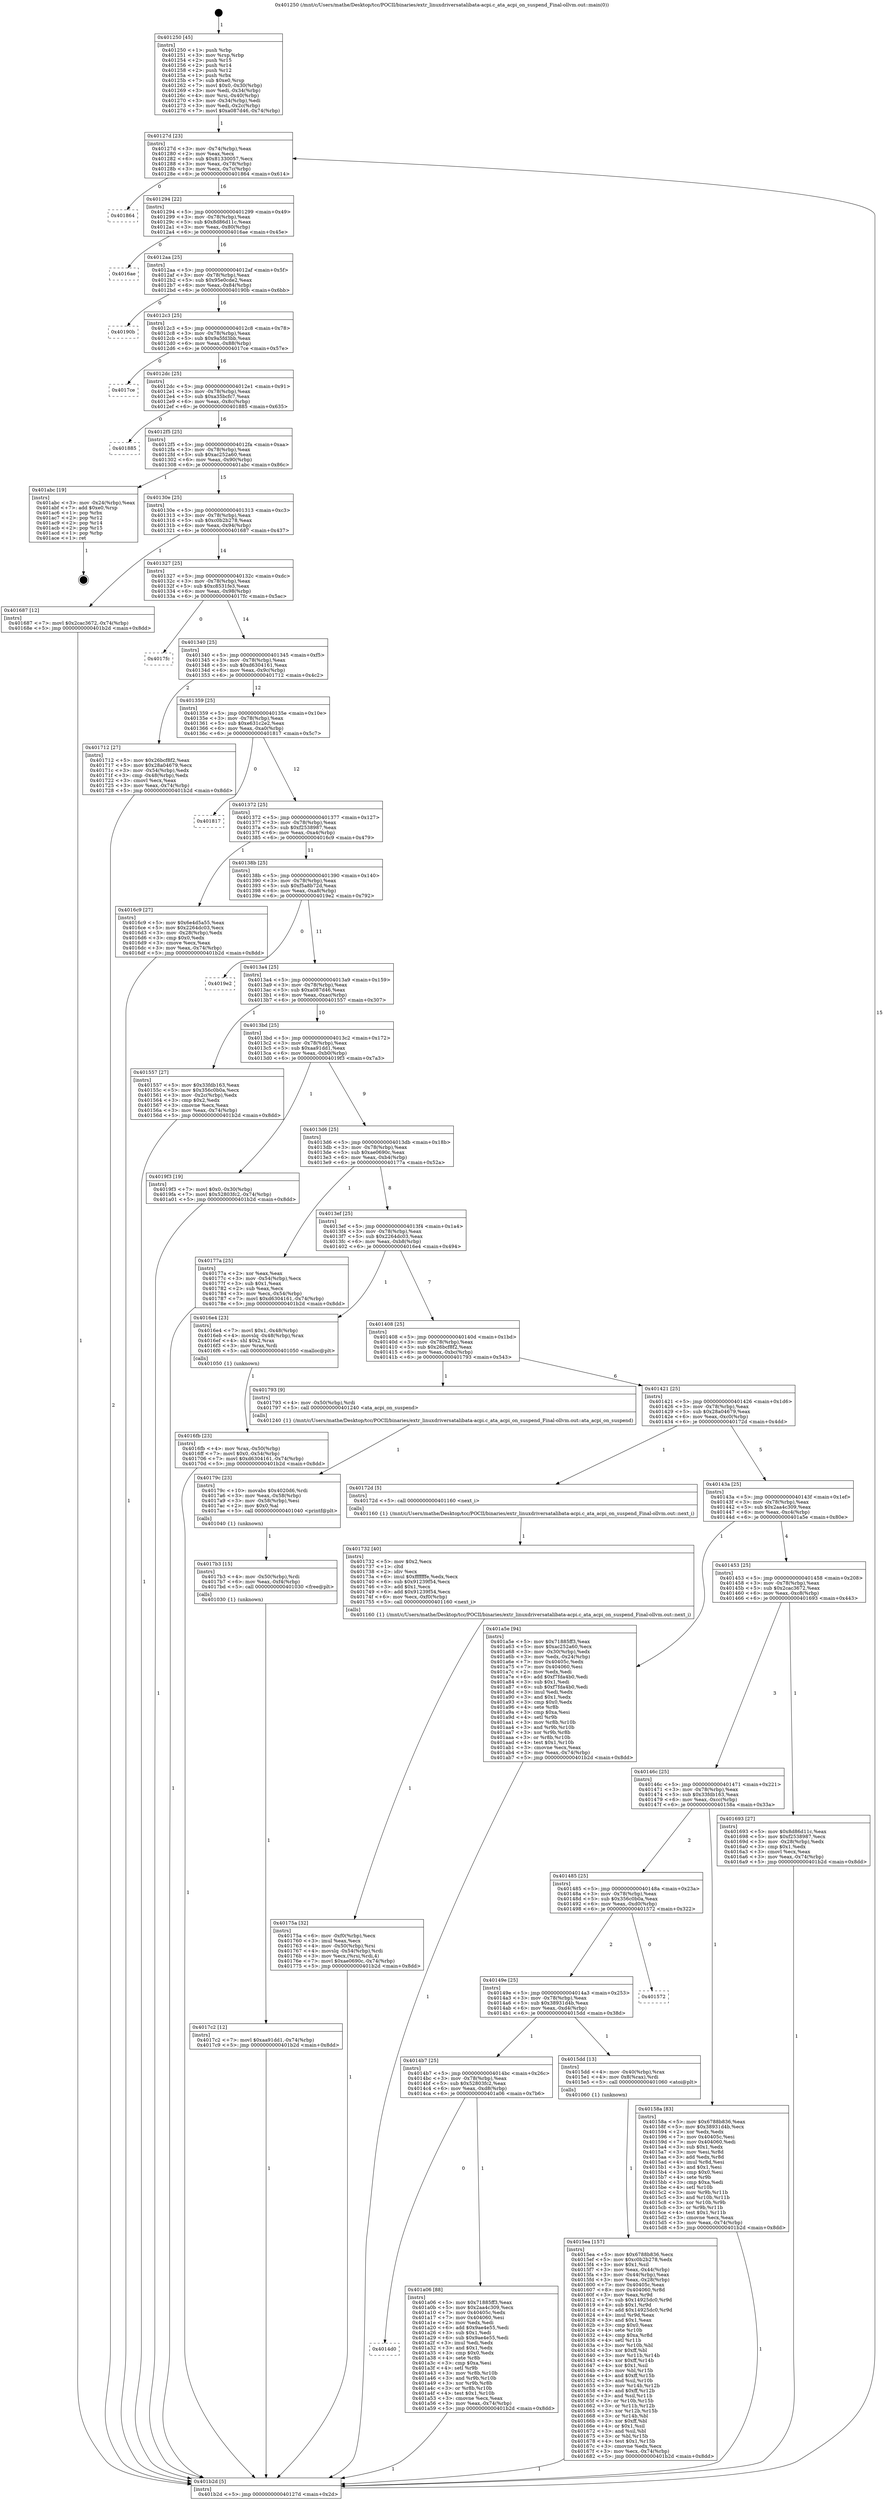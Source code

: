 digraph "0x401250" {
  label = "0x401250 (/mnt/c/Users/mathe/Desktop/tcc/POCII/binaries/extr_linuxdriversatalibata-acpi.c_ata_acpi_on_suspend_Final-ollvm.out::main(0))"
  labelloc = "t"
  node[shape=record]

  Entry [label="",width=0.3,height=0.3,shape=circle,fillcolor=black,style=filled]
  "0x40127d" [label="{
     0x40127d [23]\l
     | [instrs]\l
     &nbsp;&nbsp;0x40127d \<+3\>: mov -0x74(%rbp),%eax\l
     &nbsp;&nbsp;0x401280 \<+2\>: mov %eax,%ecx\l
     &nbsp;&nbsp;0x401282 \<+6\>: sub $0x81330057,%ecx\l
     &nbsp;&nbsp;0x401288 \<+3\>: mov %eax,-0x78(%rbp)\l
     &nbsp;&nbsp;0x40128b \<+3\>: mov %ecx,-0x7c(%rbp)\l
     &nbsp;&nbsp;0x40128e \<+6\>: je 0000000000401864 \<main+0x614\>\l
  }"]
  "0x401864" [label="{
     0x401864\l
  }", style=dashed]
  "0x401294" [label="{
     0x401294 [22]\l
     | [instrs]\l
     &nbsp;&nbsp;0x401294 \<+5\>: jmp 0000000000401299 \<main+0x49\>\l
     &nbsp;&nbsp;0x401299 \<+3\>: mov -0x78(%rbp),%eax\l
     &nbsp;&nbsp;0x40129c \<+5\>: sub $0x8d86d11c,%eax\l
     &nbsp;&nbsp;0x4012a1 \<+3\>: mov %eax,-0x80(%rbp)\l
     &nbsp;&nbsp;0x4012a4 \<+6\>: je 00000000004016ae \<main+0x45e\>\l
  }"]
  Exit [label="",width=0.3,height=0.3,shape=circle,fillcolor=black,style=filled,peripheries=2]
  "0x4016ae" [label="{
     0x4016ae\l
  }", style=dashed]
  "0x4012aa" [label="{
     0x4012aa [25]\l
     | [instrs]\l
     &nbsp;&nbsp;0x4012aa \<+5\>: jmp 00000000004012af \<main+0x5f\>\l
     &nbsp;&nbsp;0x4012af \<+3\>: mov -0x78(%rbp),%eax\l
     &nbsp;&nbsp;0x4012b2 \<+5\>: sub $0x95e0cde2,%eax\l
     &nbsp;&nbsp;0x4012b7 \<+6\>: mov %eax,-0x84(%rbp)\l
     &nbsp;&nbsp;0x4012bd \<+6\>: je 000000000040190b \<main+0x6bb\>\l
  }"]
  "0x4014d0" [label="{
     0x4014d0\l
  }", style=dashed]
  "0x40190b" [label="{
     0x40190b\l
  }", style=dashed]
  "0x4012c3" [label="{
     0x4012c3 [25]\l
     | [instrs]\l
     &nbsp;&nbsp;0x4012c3 \<+5\>: jmp 00000000004012c8 \<main+0x78\>\l
     &nbsp;&nbsp;0x4012c8 \<+3\>: mov -0x78(%rbp),%eax\l
     &nbsp;&nbsp;0x4012cb \<+5\>: sub $0x9a5fd3bb,%eax\l
     &nbsp;&nbsp;0x4012d0 \<+6\>: mov %eax,-0x88(%rbp)\l
     &nbsp;&nbsp;0x4012d6 \<+6\>: je 00000000004017ce \<main+0x57e\>\l
  }"]
  "0x401a06" [label="{
     0x401a06 [88]\l
     | [instrs]\l
     &nbsp;&nbsp;0x401a06 \<+5\>: mov $0x71885ff3,%eax\l
     &nbsp;&nbsp;0x401a0b \<+5\>: mov $0x2aa4c309,%ecx\l
     &nbsp;&nbsp;0x401a10 \<+7\>: mov 0x40405c,%edx\l
     &nbsp;&nbsp;0x401a17 \<+7\>: mov 0x404060,%esi\l
     &nbsp;&nbsp;0x401a1e \<+2\>: mov %edx,%edi\l
     &nbsp;&nbsp;0x401a20 \<+6\>: add $0x9ae4e55,%edi\l
     &nbsp;&nbsp;0x401a26 \<+3\>: sub $0x1,%edi\l
     &nbsp;&nbsp;0x401a29 \<+6\>: sub $0x9ae4e55,%edi\l
     &nbsp;&nbsp;0x401a2f \<+3\>: imul %edi,%edx\l
     &nbsp;&nbsp;0x401a32 \<+3\>: and $0x1,%edx\l
     &nbsp;&nbsp;0x401a35 \<+3\>: cmp $0x0,%edx\l
     &nbsp;&nbsp;0x401a38 \<+4\>: sete %r8b\l
     &nbsp;&nbsp;0x401a3c \<+3\>: cmp $0xa,%esi\l
     &nbsp;&nbsp;0x401a3f \<+4\>: setl %r9b\l
     &nbsp;&nbsp;0x401a43 \<+3\>: mov %r8b,%r10b\l
     &nbsp;&nbsp;0x401a46 \<+3\>: and %r9b,%r10b\l
     &nbsp;&nbsp;0x401a49 \<+3\>: xor %r9b,%r8b\l
     &nbsp;&nbsp;0x401a4c \<+3\>: or %r8b,%r10b\l
     &nbsp;&nbsp;0x401a4f \<+4\>: test $0x1,%r10b\l
     &nbsp;&nbsp;0x401a53 \<+3\>: cmovne %ecx,%eax\l
     &nbsp;&nbsp;0x401a56 \<+3\>: mov %eax,-0x74(%rbp)\l
     &nbsp;&nbsp;0x401a59 \<+5\>: jmp 0000000000401b2d \<main+0x8dd\>\l
  }"]
  "0x4017ce" [label="{
     0x4017ce\l
  }", style=dashed]
  "0x4012dc" [label="{
     0x4012dc [25]\l
     | [instrs]\l
     &nbsp;&nbsp;0x4012dc \<+5\>: jmp 00000000004012e1 \<main+0x91\>\l
     &nbsp;&nbsp;0x4012e1 \<+3\>: mov -0x78(%rbp),%eax\l
     &nbsp;&nbsp;0x4012e4 \<+5\>: sub $0xa35bcfc7,%eax\l
     &nbsp;&nbsp;0x4012e9 \<+6\>: mov %eax,-0x8c(%rbp)\l
     &nbsp;&nbsp;0x4012ef \<+6\>: je 0000000000401885 \<main+0x635\>\l
  }"]
  "0x4017c2" [label="{
     0x4017c2 [12]\l
     | [instrs]\l
     &nbsp;&nbsp;0x4017c2 \<+7\>: movl $0xaa91dd1,-0x74(%rbp)\l
     &nbsp;&nbsp;0x4017c9 \<+5\>: jmp 0000000000401b2d \<main+0x8dd\>\l
  }"]
  "0x401885" [label="{
     0x401885\l
  }", style=dashed]
  "0x4012f5" [label="{
     0x4012f5 [25]\l
     | [instrs]\l
     &nbsp;&nbsp;0x4012f5 \<+5\>: jmp 00000000004012fa \<main+0xaa\>\l
     &nbsp;&nbsp;0x4012fa \<+3\>: mov -0x78(%rbp),%eax\l
     &nbsp;&nbsp;0x4012fd \<+5\>: sub $0xac252a60,%eax\l
     &nbsp;&nbsp;0x401302 \<+6\>: mov %eax,-0x90(%rbp)\l
     &nbsp;&nbsp;0x401308 \<+6\>: je 0000000000401abc \<main+0x86c\>\l
  }"]
  "0x4017b3" [label="{
     0x4017b3 [15]\l
     | [instrs]\l
     &nbsp;&nbsp;0x4017b3 \<+4\>: mov -0x50(%rbp),%rdi\l
     &nbsp;&nbsp;0x4017b7 \<+6\>: mov %eax,-0xf4(%rbp)\l
     &nbsp;&nbsp;0x4017bd \<+5\>: call 0000000000401030 \<free@plt\>\l
     | [calls]\l
     &nbsp;&nbsp;0x401030 \{1\} (unknown)\l
  }"]
  "0x401abc" [label="{
     0x401abc [19]\l
     | [instrs]\l
     &nbsp;&nbsp;0x401abc \<+3\>: mov -0x24(%rbp),%eax\l
     &nbsp;&nbsp;0x401abf \<+7\>: add $0xe0,%rsp\l
     &nbsp;&nbsp;0x401ac6 \<+1\>: pop %rbx\l
     &nbsp;&nbsp;0x401ac7 \<+2\>: pop %r12\l
     &nbsp;&nbsp;0x401ac9 \<+2\>: pop %r14\l
     &nbsp;&nbsp;0x401acb \<+2\>: pop %r15\l
     &nbsp;&nbsp;0x401acd \<+1\>: pop %rbp\l
     &nbsp;&nbsp;0x401ace \<+1\>: ret\l
  }"]
  "0x40130e" [label="{
     0x40130e [25]\l
     | [instrs]\l
     &nbsp;&nbsp;0x40130e \<+5\>: jmp 0000000000401313 \<main+0xc3\>\l
     &nbsp;&nbsp;0x401313 \<+3\>: mov -0x78(%rbp),%eax\l
     &nbsp;&nbsp;0x401316 \<+5\>: sub $0xc0b2b278,%eax\l
     &nbsp;&nbsp;0x40131b \<+6\>: mov %eax,-0x94(%rbp)\l
     &nbsp;&nbsp;0x401321 \<+6\>: je 0000000000401687 \<main+0x437\>\l
  }"]
  "0x40179c" [label="{
     0x40179c [23]\l
     | [instrs]\l
     &nbsp;&nbsp;0x40179c \<+10\>: movabs $0x4020d6,%rdi\l
     &nbsp;&nbsp;0x4017a6 \<+3\>: mov %eax,-0x58(%rbp)\l
     &nbsp;&nbsp;0x4017a9 \<+3\>: mov -0x58(%rbp),%esi\l
     &nbsp;&nbsp;0x4017ac \<+2\>: mov $0x0,%al\l
     &nbsp;&nbsp;0x4017ae \<+5\>: call 0000000000401040 \<printf@plt\>\l
     | [calls]\l
     &nbsp;&nbsp;0x401040 \{1\} (unknown)\l
  }"]
  "0x401687" [label="{
     0x401687 [12]\l
     | [instrs]\l
     &nbsp;&nbsp;0x401687 \<+7\>: movl $0x2cac3672,-0x74(%rbp)\l
     &nbsp;&nbsp;0x40168e \<+5\>: jmp 0000000000401b2d \<main+0x8dd\>\l
  }"]
  "0x401327" [label="{
     0x401327 [25]\l
     | [instrs]\l
     &nbsp;&nbsp;0x401327 \<+5\>: jmp 000000000040132c \<main+0xdc\>\l
     &nbsp;&nbsp;0x40132c \<+3\>: mov -0x78(%rbp),%eax\l
     &nbsp;&nbsp;0x40132f \<+5\>: sub $0xc8531fe3,%eax\l
     &nbsp;&nbsp;0x401334 \<+6\>: mov %eax,-0x98(%rbp)\l
     &nbsp;&nbsp;0x40133a \<+6\>: je 00000000004017fc \<main+0x5ac\>\l
  }"]
  "0x40175a" [label="{
     0x40175a [32]\l
     | [instrs]\l
     &nbsp;&nbsp;0x40175a \<+6\>: mov -0xf0(%rbp),%ecx\l
     &nbsp;&nbsp;0x401760 \<+3\>: imul %eax,%ecx\l
     &nbsp;&nbsp;0x401763 \<+4\>: mov -0x50(%rbp),%rsi\l
     &nbsp;&nbsp;0x401767 \<+4\>: movslq -0x54(%rbp),%rdi\l
     &nbsp;&nbsp;0x40176b \<+3\>: mov %ecx,(%rsi,%rdi,4)\l
     &nbsp;&nbsp;0x40176e \<+7\>: movl $0xae0690c,-0x74(%rbp)\l
     &nbsp;&nbsp;0x401775 \<+5\>: jmp 0000000000401b2d \<main+0x8dd\>\l
  }"]
  "0x4017fc" [label="{
     0x4017fc\l
  }", style=dashed]
  "0x401340" [label="{
     0x401340 [25]\l
     | [instrs]\l
     &nbsp;&nbsp;0x401340 \<+5\>: jmp 0000000000401345 \<main+0xf5\>\l
     &nbsp;&nbsp;0x401345 \<+3\>: mov -0x78(%rbp),%eax\l
     &nbsp;&nbsp;0x401348 \<+5\>: sub $0xd6304161,%eax\l
     &nbsp;&nbsp;0x40134d \<+6\>: mov %eax,-0x9c(%rbp)\l
     &nbsp;&nbsp;0x401353 \<+6\>: je 0000000000401712 \<main+0x4c2\>\l
  }"]
  "0x401732" [label="{
     0x401732 [40]\l
     | [instrs]\l
     &nbsp;&nbsp;0x401732 \<+5\>: mov $0x2,%ecx\l
     &nbsp;&nbsp;0x401737 \<+1\>: cltd\l
     &nbsp;&nbsp;0x401738 \<+2\>: idiv %ecx\l
     &nbsp;&nbsp;0x40173a \<+6\>: imul $0xfffffffe,%edx,%ecx\l
     &nbsp;&nbsp;0x401740 \<+6\>: sub $0x91239f54,%ecx\l
     &nbsp;&nbsp;0x401746 \<+3\>: add $0x1,%ecx\l
     &nbsp;&nbsp;0x401749 \<+6\>: add $0x91239f54,%ecx\l
     &nbsp;&nbsp;0x40174f \<+6\>: mov %ecx,-0xf0(%rbp)\l
     &nbsp;&nbsp;0x401755 \<+5\>: call 0000000000401160 \<next_i\>\l
     | [calls]\l
     &nbsp;&nbsp;0x401160 \{1\} (/mnt/c/Users/mathe/Desktop/tcc/POCII/binaries/extr_linuxdriversatalibata-acpi.c_ata_acpi_on_suspend_Final-ollvm.out::next_i)\l
  }"]
  "0x401712" [label="{
     0x401712 [27]\l
     | [instrs]\l
     &nbsp;&nbsp;0x401712 \<+5\>: mov $0x26bcf8f2,%eax\l
     &nbsp;&nbsp;0x401717 \<+5\>: mov $0x28a04679,%ecx\l
     &nbsp;&nbsp;0x40171c \<+3\>: mov -0x54(%rbp),%edx\l
     &nbsp;&nbsp;0x40171f \<+3\>: cmp -0x48(%rbp),%edx\l
     &nbsp;&nbsp;0x401722 \<+3\>: cmovl %ecx,%eax\l
     &nbsp;&nbsp;0x401725 \<+3\>: mov %eax,-0x74(%rbp)\l
     &nbsp;&nbsp;0x401728 \<+5\>: jmp 0000000000401b2d \<main+0x8dd\>\l
  }"]
  "0x401359" [label="{
     0x401359 [25]\l
     | [instrs]\l
     &nbsp;&nbsp;0x401359 \<+5\>: jmp 000000000040135e \<main+0x10e\>\l
     &nbsp;&nbsp;0x40135e \<+3\>: mov -0x78(%rbp),%eax\l
     &nbsp;&nbsp;0x401361 \<+5\>: sub $0xe631c2e2,%eax\l
     &nbsp;&nbsp;0x401366 \<+6\>: mov %eax,-0xa0(%rbp)\l
     &nbsp;&nbsp;0x40136c \<+6\>: je 0000000000401817 \<main+0x5c7\>\l
  }"]
  "0x4016fb" [label="{
     0x4016fb [23]\l
     | [instrs]\l
     &nbsp;&nbsp;0x4016fb \<+4\>: mov %rax,-0x50(%rbp)\l
     &nbsp;&nbsp;0x4016ff \<+7\>: movl $0x0,-0x54(%rbp)\l
     &nbsp;&nbsp;0x401706 \<+7\>: movl $0xd6304161,-0x74(%rbp)\l
     &nbsp;&nbsp;0x40170d \<+5\>: jmp 0000000000401b2d \<main+0x8dd\>\l
  }"]
  "0x401817" [label="{
     0x401817\l
  }", style=dashed]
  "0x401372" [label="{
     0x401372 [25]\l
     | [instrs]\l
     &nbsp;&nbsp;0x401372 \<+5\>: jmp 0000000000401377 \<main+0x127\>\l
     &nbsp;&nbsp;0x401377 \<+3\>: mov -0x78(%rbp),%eax\l
     &nbsp;&nbsp;0x40137a \<+5\>: sub $0xf2538987,%eax\l
     &nbsp;&nbsp;0x40137f \<+6\>: mov %eax,-0xa4(%rbp)\l
     &nbsp;&nbsp;0x401385 \<+6\>: je 00000000004016c9 \<main+0x479\>\l
  }"]
  "0x4015ea" [label="{
     0x4015ea [157]\l
     | [instrs]\l
     &nbsp;&nbsp;0x4015ea \<+5\>: mov $0x6788b836,%ecx\l
     &nbsp;&nbsp;0x4015ef \<+5\>: mov $0xc0b2b278,%edx\l
     &nbsp;&nbsp;0x4015f4 \<+3\>: mov $0x1,%sil\l
     &nbsp;&nbsp;0x4015f7 \<+3\>: mov %eax,-0x44(%rbp)\l
     &nbsp;&nbsp;0x4015fa \<+3\>: mov -0x44(%rbp),%eax\l
     &nbsp;&nbsp;0x4015fd \<+3\>: mov %eax,-0x28(%rbp)\l
     &nbsp;&nbsp;0x401600 \<+7\>: mov 0x40405c,%eax\l
     &nbsp;&nbsp;0x401607 \<+8\>: mov 0x404060,%r8d\l
     &nbsp;&nbsp;0x40160f \<+3\>: mov %eax,%r9d\l
     &nbsp;&nbsp;0x401612 \<+7\>: sub $0x14925dc0,%r9d\l
     &nbsp;&nbsp;0x401619 \<+4\>: sub $0x1,%r9d\l
     &nbsp;&nbsp;0x40161d \<+7\>: add $0x14925dc0,%r9d\l
     &nbsp;&nbsp;0x401624 \<+4\>: imul %r9d,%eax\l
     &nbsp;&nbsp;0x401628 \<+3\>: and $0x1,%eax\l
     &nbsp;&nbsp;0x40162b \<+3\>: cmp $0x0,%eax\l
     &nbsp;&nbsp;0x40162e \<+4\>: sete %r10b\l
     &nbsp;&nbsp;0x401632 \<+4\>: cmp $0xa,%r8d\l
     &nbsp;&nbsp;0x401636 \<+4\>: setl %r11b\l
     &nbsp;&nbsp;0x40163a \<+3\>: mov %r10b,%bl\l
     &nbsp;&nbsp;0x40163d \<+3\>: xor $0xff,%bl\l
     &nbsp;&nbsp;0x401640 \<+3\>: mov %r11b,%r14b\l
     &nbsp;&nbsp;0x401643 \<+4\>: xor $0xff,%r14b\l
     &nbsp;&nbsp;0x401647 \<+4\>: xor $0x1,%sil\l
     &nbsp;&nbsp;0x40164b \<+3\>: mov %bl,%r15b\l
     &nbsp;&nbsp;0x40164e \<+4\>: and $0xff,%r15b\l
     &nbsp;&nbsp;0x401652 \<+3\>: and %sil,%r10b\l
     &nbsp;&nbsp;0x401655 \<+3\>: mov %r14b,%r12b\l
     &nbsp;&nbsp;0x401658 \<+4\>: and $0xff,%r12b\l
     &nbsp;&nbsp;0x40165c \<+3\>: and %sil,%r11b\l
     &nbsp;&nbsp;0x40165f \<+3\>: or %r10b,%r15b\l
     &nbsp;&nbsp;0x401662 \<+3\>: or %r11b,%r12b\l
     &nbsp;&nbsp;0x401665 \<+3\>: xor %r12b,%r15b\l
     &nbsp;&nbsp;0x401668 \<+3\>: or %r14b,%bl\l
     &nbsp;&nbsp;0x40166b \<+3\>: xor $0xff,%bl\l
     &nbsp;&nbsp;0x40166e \<+4\>: or $0x1,%sil\l
     &nbsp;&nbsp;0x401672 \<+3\>: and %sil,%bl\l
     &nbsp;&nbsp;0x401675 \<+3\>: or %bl,%r15b\l
     &nbsp;&nbsp;0x401678 \<+4\>: test $0x1,%r15b\l
     &nbsp;&nbsp;0x40167c \<+3\>: cmovne %edx,%ecx\l
     &nbsp;&nbsp;0x40167f \<+3\>: mov %ecx,-0x74(%rbp)\l
     &nbsp;&nbsp;0x401682 \<+5\>: jmp 0000000000401b2d \<main+0x8dd\>\l
  }"]
  "0x4016c9" [label="{
     0x4016c9 [27]\l
     | [instrs]\l
     &nbsp;&nbsp;0x4016c9 \<+5\>: mov $0x6e4d5a55,%eax\l
     &nbsp;&nbsp;0x4016ce \<+5\>: mov $0x2264dc03,%ecx\l
     &nbsp;&nbsp;0x4016d3 \<+3\>: mov -0x28(%rbp),%edx\l
     &nbsp;&nbsp;0x4016d6 \<+3\>: cmp $0x0,%edx\l
     &nbsp;&nbsp;0x4016d9 \<+3\>: cmove %ecx,%eax\l
     &nbsp;&nbsp;0x4016dc \<+3\>: mov %eax,-0x74(%rbp)\l
     &nbsp;&nbsp;0x4016df \<+5\>: jmp 0000000000401b2d \<main+0x8dd\>\l
  }"]
  "0x40138b" [label="{
     0x40138b [25]\l
     | [instrs]\l
     &nbsp;&nbsp;0x40138b \<+5\>: jmp 0000000000401390 \<main+0x140\>\l
     &nbsp;&nbsp;0x401390 \<+3\>: mov -0x78(%rbp),%eax\l
     &nbsp;&nbsp;0x401393 \<+5\>: sub $0xf5a8b72d,%eax\l
     &nbsp;&nbsp;0x401398 \<+6\>: mov %eax,-0xa8(%rbp)\l
     &nbsp;&nbsp;0x40139e \<+6\>: je 00000000004019e2 \<main+0x792\>\l
  }"]
  "0x4014b7" [label="{
     0x4014b7 [25]\l
     | [instrs]\l
     &nbsp;&nbsp;0x4014b7 \<+5\>: jmp 00000000004014bc \<main+0x26c\>\l
     &nbsp;&nbsp;0x4014bc \<+3\>: mov -0x78(%rbp),%eax\l
     &nbsp;&nbsp;0x4014bf \<+5\>: sub $0x52803fc2,%eax\l
     &nbsp;&nbsp;0x4014c4 \<+6\>: mov %eax,-0xd8(%rbp)\l
     &nbsp;&nbsp;0x4014ca \<+6\>: je 0000000000401a06 \<main+0x7b6\>\l
  }"]
  "0x4019e2" [label="{
     0x4019e2\l
  }", style=dashed]
  "0x4013a4" [label="{
     0x4013a4 [25]\l
     | [instrs]\l
     &nbsp;&nbsp;0x4013a4 \<+5\>: jmp 00000000004013a9 \<main+0x159\>\l
     &nbsp;&nbsp;0x4013a9 \<+3\>: mov -0x78(%rbp),%eax\l
     &nbsp;&nbsp;0x4013ac \<+5\>: sub $0xa087d46,%eax\l
     &nbsp;&nbsp;0x4013b1 \<+6\>: mov %eax,-0xac(%rbp)\l
     &nbsp;&nbsp;0x4013b7 \<+6\>: je 0000000000401557 \<main+0x307\>\l
  }"]
  "0x4015dd" [label="{
     0x4015dd [13]\l
     | [instrs]\l
     &nbsp;&nbsp;0x4015dd \<+4\>: mov -0x40(%rbp),%rax\l
     &nbsp;&nbsp;0x4015e1 \<+4\>: mov 0x8(%rax),%rdi\l
     &nbsp;&nbsp;0x4015e5 \<+5\>: call 0000000000401060 \<atoi@plt\>\l
     | [calls]\l
     &nbsp;&nbsp;0x401060 \{1\} (unknown)\l
  }"]
  "0x401557" [label="{
     0x401557 [27]\l
     | [instrs]\l
     &nbsp;&nbsp;0x401557 \<+5\>: mov $0x33fdb163,%eax\l
     &nbsp;&nbsp;0x40155c \<+5\>: mov $0x356c0b0a,%ecx\l
     &nbsp;&nbsp;0x401561 \<+3\>: mov -0x2c(%rbp),%edx\l
     &nbsp;&nbsp;0x401564 \<+3\>: cmp $0x2,%edx\l
     &nbsp;&nbsp;0x401567 \<+3\>: cmovne %ecx,%eax\l
     &nbsp;&nbsp;0x40156a \<+3\>: mov %eax,-0x74(%rbp)\l
     &nbsp;&nbsp;0x40156d \<+5\>: jmp 0000000000401b2d \<main+0x8dd\>\l
  }"]
  "0x4013bd" [label="{
     0x4013bd [25]\l
     | [instrs]\l
     &nbsp;&nbsp;0x4013bd \<+5\>: jmp 00000000004013c2 \<main+0x172\>\l
     &nbsp;&nbsp;0x4013c2 \<+3\>: mov -0x78(%rbp),%eax\l
     &nbsp;&nbsp;0x4013c5 \<+5\>: sub $0xaa91dd1,%eax\l
     &nbsp;&nbsp;0x4013ca \<+6\>: mov %eax,-0xb0(%rbp)\l
     &nbsp;&nbsp;0x4013d0 \<+6\>: je 00000000004019f3 \<main+0x7a3\>\l
  }"]
  "0x401b2d" [label="{
     0x401b2d [5]\l
     | [instrs]\l
     &nbsp;&nbsp;0x401b2d \<+5\>: jmp 000000000040127d \<main+0x2d\>\l
  }"]
  "0x401250" [label="{
     0x401250 [45]\l
     | [instrs]\l
     &nbsp;&nbsp;0x401250 \<+1\>: push %rbp\l
     &nbsp;&nbsp;0x401251 \<+3\>: mov %rsp,%rbp\l
     &nbsp;&nbsp;0x401254 \<+2\>: push %r15\l
     &nbsp;&nbsp;0x401256 \<+2\>: push %r14\l
     &nbsp;&nbsp;0x401258 \<+2\>: push %r12\l
     &nbsp;&nbsp;0x40125a \<+1\>: push %rbx\l
     &nbsp;&nbsp;0x40125b \<+7\>: sub $0xe0,%rsp\l
     &nbsp;&nbsp;0x401262 \<+7\>: movl $0x0,-0x30(%rbp)\l
     &nbsp;&nbsp;0x401269 \<+3\>: mov %edi,-0x34(%rbp)\l
     &nbsp;&nbsp;0x40126c \<+4\>: mov %rsi,-0x40(%rbp)\l
     &nbsp;&nbsp;0x401270 \<+3\>: mov -0x34(%rbp),%edi\l
     &nbsp;&nbsp;0x401273 \<+3\>: mov %edi,-0x2c(%rbp)\l
     &nbsp;&nbsp;0x401276 \<+7\>: movl $0xa087d46,-0x74(%rbp)\l
  }"]
  "0x40149e" [label="{
     0x40149e [25]\l
     | [instrs]\l
     &nbsp;&nbsp;0x40149e \<+5\>: jmp 00000000004014a3 \<main+0x253\>\l
     &nbsp;&nbsp;0x4014a3 \<+3\>: mov -0x78(%rbp),%eax\l
     &nbsp;&nbsp;0x4014a6 \<+5\>: sub $0x38931d4b,%eax\l
     &nbsp;&nbsp;0x4014ab \<+6\>: mov %eax,-0xd4(%rbp)\l
     &nbsp;&nbsp;0x4014b1 \<+6\>: je 00000000004015dd \<main+0x38d\>\l
  }"]
  "0x4019f3" [label="{
     0x4019f3 [19]\l
     | [instrs]\l
     &nbsp;&nbsp;0x4019f3 \<+7\>: movl $0x0,-0x30(%rbp)\l
     &nbsp;&nbsp;0x4019fa \<+7\>: movl $0x52803fc2,-0x74(%rbp)\l
     &nbsp;&nbsp;0x401a01 \<+5\>: jmp 0000000000401b2d \<main+0x8dd\>\l
  }"]
  "0x4013d6" [label="{
     0x4013d6 [25]\l
     | [instrs]\l
     &nbsp;&nbsp;0x4013d6 \<+5\>: jmp 00000000004013db \<main+0x18b\>\l
     &nbsp;&nbsp;0x4013db \<+3\>: mov -0x78(%rbp),%eax\l
     &nbsp;&nbsp;0x4013de \<+5\>: sub $0xae0690c,%eax\l
     &nbsp;&nbsp;0x4013e3 \<+6\>: mov %eax,-0xb4(%rbp)\l
     &nbsp;&nbsp;0x4013e9 \<+6\>: je 000000000040177a \<main+0x52a\>\l
  }"]
  "0x401572" [label="{
     0x401572\l
  }", style=dashed]
  "0x40177a" [label="{
     0x40177a [25]\l
     | [instrs]\l
     &nbsp;&nbsp;0x40177a \<+2\>: xor %eax,%eax\l
     &nbsp;&nbsp;0x40177c \<+3\>: mov -0x54(%rbp),%ecx\l
     &nbsp;&nbsp;0x40177f \<+3\>: sub $0x1,%eax\l
     &nbsp;&nbsp;0x401782 \<+2\>: sub %eax,%ecx\l
     &nbsp;&nbsp;0x401784 \<+3\>: mov %ecx,-0x54(%rbp)\l
     &nbsp;&nbsp;0x401787 \<+7\>: movl $0xd6304161,-0x74(%rbp)\l
     &nbsp;&nbsp;0x40178e \<+5\>: jmp 0000000000401b2d \<main+0x8dd\>\l
  }"]
  "0x4013ef" [label="{
     0x4013ef [25]\l
     | [instrs]\l
     &nbsp;&nbsp;0x4013ef \<+5\>: jmp 00000000004013f4 \<main+0x1a4\>\l
     &nbsp;&nbsp;0x4013f4 \<+3\>: mov -0x78(%rbp),%eax\l
     &nbsp;&nbsp;0x4013f7 \<+5\>: sub $0x2264dc03,%eax\l
     &nbsp;&nbsp;0x4013fc \<+6\>: mov %eax,-0xb8(%rbp)\l
     &nbsp;&nbsp;0x401402 \<+6\>: je 00000000004016e4 \<main+0x494\>\l
  }"]
  "0x401485" [label="{
     0x401485 [25]\l
     | [instrs]\l
     &nbsp;&nbsp;0x401485 \<+5\>: jmp 000000000040148a \<main+0x23a\>\l
     &nbsp;&nbsp;0x40148a \<+3\>: mov -0x78(%rbp),%eax\l
     &nbsp;&nbsp;0x40148d \<+5\>: sub $0x356c0b0a,%eax\l
     &nbsp;&nbsp;0x401492 \<+6\>: mov %eax,-0xd0(%rbp)\l
     &nbsp;&nbsp;0x401498 \<+6\>: je 0000000000401572 \<main+0x322\>\l
  }"]
  "0x4016e4" [label="{
     0x4016e4 [23]\l
     | [instrs]\l
     &nbsp;&nbsp;0x4016e4 \<+7\>: movl $0x1,-0x48(%rbp)\l
     &nbsp;&nbsp;0x4016eb \<+4\>: movslq -0x48(%rbp),%rax\l
     &nbsp;&nbsp;0x4016ef \<+4\>: shl $0x2,%rax\l
     &nbsp;&nbsp;0x4016f3 \<+3\>: mov %rax,%rdi\l
     &nbsp;&nbsp;0x4016f6 \<+5\>: call 0000000000401050 \<malloc@plt\>\l
     | [calls]\l
     &nbsp;&nbsp;0x401050 \{1\} (unknown)\l
  }"]
  "0x401408" [label="{
     0x401408 [25]\l
     | [instrs]\l
     &nbsp;&nbsp;0x401408 \<+5\>: jmp 000000000040140d \<main+0x1bd\>\l
     &nbsp;&nbsp;0x40140d \<+3\>: mov -0x78(%rbp),%eax\l
     &nbsp;&nbsp;0x401410 \<+5\>: sub $0x26bcf8f2,%eax\l
     &nbsp;&nbsp;0x401415 \<+6\>: mov %eax,-0xbc(%rbp)\l
     &nbsp;&nbsp;0x40141b \<+6\>: je 0000000000401793 \<main+0x543\>\l
  }"]
  "0x40158a" [label="{
     0x40158a [83]\l
     | [instrs]\l
     &nbsp;&nbsp;0x40158a \<+5\>: mov $0x6788b836,%eax\l
     &nbsp;&nbsp;0x40158f \<+5\>: mov $0x38931d4b,%ecx\l
     &nbsp;&nbsp;0x401594 \<+2\>: xor %edx,%edx\l
     &nbsp;&nbsp;0x401596 \<+7\>: mov 0x40405c,%esi\l
     &nbsp;&nbsp;0x40159d \<+7\>: mov 0x404060,%edi\l
     &nbsp;&nbsp;0x4015a4 \<+3\>: sub $0x1,%edx\l
     &nbsp;&nbsp;0x4015a7 \<+3\>: mov %esi,%r8d\l
     &nbsp;&nbsp;0x4015aa \<+3\>: add %edx,%r8d\l
     &nbsp;&nbsp;0x4015ad \<+4\>: imul %r8d,%esi\l
     &nbsp;&nbsp;0x4015b1 \<+3\>: and $0x1,%esi\l
     &nbsp;&nbsp;0x4015b4 \<+3\>: cmp $0x0,%esi\l
     &nbsp;&nbsp;0x4015b7 \<+4\>: sete %r9b\l
     &nbsp;&nbsp;0x4015bb \<+3\>: cmp $0xa,%edi\l
     &nbsp;&nbsp;0x4015be \<+4\>: setl %r10b\l
     &nbsp;&nbsp;0x4015c2 \<+3\>: mov %r9b,%r11b\l
     &nbsp;&nbsp;0x4015c5 \<+3\>: and %r10b,%r11b\l
     &nbsp;&nbsp;0x4015c8 \<+3\>: xor %r10b,%r9b\l
     &nbsp;&nbsp;0x4015cb \<+3\>: or %r9b,%r11b\l
     &nbsp;&nbsp;0x4015ce \<+4\>: test $0x1,%r11b\l
     &nbsp;&nbsp;0x4015d2 \<+3\>: cmovne %ecx,%eax\l
     &nbsp;&nbsp;0x4015d5 \<+3\>: mov %eax,-0x74(%rbp)\l
     &nbsp;&nbsp;0x4015d8 \<+5\>: jmp 0000000000401b2d \<main+0x8dd\>\l
  }"]
  "0x401793" [label="{
     0x401793 [9]\l
     | [instrs]\l
     &nbsp;&nbsp;0x401793 \<+4\>: mov -0x50(%rbp),%rdi\l
     &nbsp;&nbsp;0x401797 \<+5\>: call 0000000000401240 \<ata_acpi_on_suspend\>\l
     | [calls]\l
     &nbsp;&nbsp;0x401240 \{1\} (/mnt/c/Users/mathe/Desktop/tcc/POCII/binaries/extr_linuxdriversatalibata-acpi.c_ata_acpi_on_suspend_Final-ollvm.out::ata_acpi_on_suspend)\l
  }"]
  "0x401421" [label="{
     0x401421 [25]\l
     | [instrs]\l
     &nbsp;&nbsp;0x401421 \<+5\>: jmp 0000000000401426 \<main+0x1d6\>\l
     &nbsp;&nbsp;0x401426 \<+3\>: mov -0x78(%rbp),%eax\l
     &nbsp;&nbsp;0x401429 \<+5\>: sub $0x28a04679,%eax\l
     &nbsp;&nbsp;0x40142e \<+6\>: mov %eax,-0xc0(%rbp)\l
     &nbsp;&nbsp;0x401434 \<+6\>: je 000000000040172d \<main+0x4dd\>\l
  }"]
  "0x40146c" [label="{
     0x40146c [25]\l
     | [instrs]\l
     &nbsp;&nbsp;0x40146c \<+5\>: jmp 0000000000401471 \<main+0x221\>\l
     &nbsp;&nbsp;0x401471 \<+3\>: mov -0x78(%rbp),%eax\l
     &nbsp;&nbsp;0x401474 \<+5\>: sub $0x33fdb163,%eax\l
     &nbsp;&nbsp;0x401479 \<+6\>: mov %eax,-0xcc(%rbp)\l
     &nbsp;&nbsp;0x40147f \<+6\>: je 000000000040158a \<main+0x33a\>\l
  }"]
  "0x40172d" [label="{
     0x40172d [5]\l
     | [instrs]\l
     &nbsp;&nbsp;0x40172d \<+5\>: call 0000000000401160 \<next_i\>\l
     | [calls]\l
     &nbsp;&nbsp;0x401160 \{1\} (/mnt/c/Users/mathe/Desktop/tcc/POCII/binaries/extr_linuxdriversatalibata-acpi.c_ata_acpi_on_suspend_Final-ollvm.out::next_i)\l
  }"]
  "0x40143a" [label="{
     0x40143a [25]\l
     | [instrs]\l
     &nbsp;&nbsp;0x40143a \<+5\>: jmp 000000000040143f \<main+0x1ef\>\l
     &nbsp;&nbsp;0x40143f \<+3\>: mov -0x78(%rbp),%eax\l
     &nbsp;&nbsp;0x401442 \<+5\>: sub $0x2aa4c309,%eax\l
     &nbsp;&nbsp;0x401447 \<+6\>: mov %eax,-0xc4(%rbp)\l
     &nbsp;&nbsp;0x40144d \<+6\>: je 0000000000401a5e \<main+0x80e\>\l
  }"]
  "0x401693" [label="{
     0x401693 [27]\l
     | [instrs]\l
     &nbsp;&nbsp;0x401693 \<+5\>: mov $0x8d86d11c,%eax\l
     &nbsp;&nbsp;0x401698 \<+5\>: mov $0xf2538987,%ecx\l
     &nbsp;&nbsp;0x40169d \<+3\>: mov -0x28(%rbp),%edx\l
     &nbsp;&nbsp;0x4016a0 \<+3\>: cmp $0x1,%edx\l
     &nbsp;&nbsp;0x4016a3 \<+3\>: cmovl %ecx,%eax\l
     &nbsp;&nbsp;0x4016a6 \<+3\>: mov %eax,-0x74(%rbp)\l
     &nbsp;&nbsp;0x4016a9 \<+5\>: jmp 0000000000401b2d \<main+0x8dd\>\l
  }"]
  "0x401a5e" [label="{
     0x401a5e [94]\l
     | [instrs]\l
     &nbsp;&nbsp;0x401a5e \<+5\>: mov $0x71885ff3,%eax\l
     &nbsp;&nbsp;0x401a63 \<+5\>: mov $0xac252a60,%ecx\l
     &nbsp;&nbsp;0x401a68 \<+3\>: mov -0x30(%rbp),%edx\l
     &nbsp;&nbsp;0x401a6b \<+3\>: mov %edx,-0x24(%rbp)\l
     &nbsp;&nbsp;0x401a6e \<+7\>: mov 0x40405c,%edx\l
     &nbsp;&nbsp;0x401a75 \<+7\>: mov 0x404060,%esi\l
     &nbsp;&nbsp;0x401a7c \<+2\>: mov %edx,%edi\l
     &nbsp;&nbsp;0x401a7e \<+6\>: add $0xf7fda4b0,%edi\l
     &nbsp;&nbsp;0x401a84 \<+3\>: sub $0x1,%edi\l
     &nbsp;&nbsp;0x401a87 \<+6\>: sub $0xf7fda4b0,%edi\l
     &nbsp;&nbsp;0x401a8d \<+3\>: imul %edi,%edx\l
     &nbsp;&nbsp;0x401a90 \<+3\>: and $0x1,%edx\l
     &nbsp;&nbsp;0x401a93 \<+3\>: cmp $0x0,%edx\l
     &nbsp;&nbsp;0x401a96 \<+4\>: sete %r8b\l
     &nbsp;&nbsp;0x401a9a \<+3\>: cmp $0xa,%esi\l
     &nbsp;&nbsp;0x401a9d \<+4\>: setl %r9b\l
     &nbsp;&nbsp;0x401aa1 \<+3\>: mov %r8b,%r10b\l
     &nbsp;&nbsp;0x401aa4 \<+3\>: and %r9b,%r10b\l
     &nbsp;&nbsp;0x401aa7 \<+3\>: xor %r9b,%r8b\l
     &nbsp;&nbsp;0x401aaa \<+3\>: or %r8b,%r10b\l
     &nbsp;&nbsp;0x401aad \<+4\>: test $0x1,%r10b\l
     &nbsp;&nbsp;0x401ab1 \<+3\>: cmovne %ecx,%eax\l
     &nbsp;&nbsp;0x401ab4 \<+3\>: mov %eax,-0x74(%rbp)\l
     &nbsp;&nbsp;0x401ab7 \<+5\>: jmp 0000000000401b2d \<main+0x8dd\>\l
  }"]
  "0x401453" [label="{
     0x401453 [25]\l
     | [instrs]\l
     &nbsp;&nbsp;0x401453 \<+5\>: jmp 0000000000401458 \<main+0x208\>\l
     &nbsp;&nbsp;0x401458 \<+3\>: mov -0x78(%rbp),%eax\l
     &nbsp;&nbsp;0x40145b \<+5\>: sub $0x2cac3672,%eax\l
     &nbsp;&nbsp;0x401460 \<+6\>: mov %eax,-0xc8(%rbp)\l
     &nbsp;&nbsp;0x401466 \<+6\>: je 0000000000401693 \<main+0x443\>\l
  }"]
  Entry -> "0x401250" [label=" 1"]
  "0x40127d" -> "0x401864" [label=" 0"]
  "0x40127d" -> "0x401294" [label=" 16"]
  "0x401abc" -> Exit [label=" 1"]
  "0x401294" -> "0x4016ae" [label=" 0"]
  "0x401294" -> "0x4012aa" [label=" 16"]
  "0x401a5e" -> "0x401b2d" [label=" 1"]
  "0x4012aa" -> "0x40190b" [label=" 0"]
  "0x4012aa" -> "0x4012c3" [label=" 16"]
  "0x401a06" -> "0x401b2d" [label=" 1"]
  "0x4012c3" -> "0x4017ce" [label=" 0"]
  "0x4012c3" -> "0x4012dc" [label=" 16"]
  "0x4014b7" -> "0x4014d0" [label=" 0"]
  "0x4012dc" -> "0x401885" [label=" 0"]
  "0x4012dc" -> "0x4012f5" [label=" 16"]
  "0x4014b7" -> "0x401a06" [label=" 1"]
  "0x4012f5" -> "0x401abc" [label=" 1"]
  "0x4012f5" -> "0x40130e" [label=" 15"]
  "0x4019f3" -> "0x401b2d" [label=" 1"]
  "0x40130e" -> "0x401687" [label=" 1"]
  "0x40130e" -> "0x401327" [label=" 14"]
  "0x4017c2" -> "0x401b2d" [label=" 1"]
  "0x401327" -> "0x4017fc" [label=" 0"]
  "0x401327" -> "0x401340" [label=" 14"]
  "0x4017b3" -> "0x4017c2" [label=" 1"]
  "0x401340" -> "0x401712" [label=" 2"]
  "0x401340" -> "0x401359" [label=" 12"]
  "0x40179c" -> "0x4017b3" [label=" 1"]
  "0x401359" -> "0x401817" [label=" 0"]
  "0x401359" -> "0x401372" [label=" 12"]
  "0x401793" -> "0x40179c" [label=" 1"]
  "0x401372" -> "0x4016c9" [label=" 1"]
  "0x401372" -> "0x40138b" [label=" 11"]
  "0x40177a" -> "0x401b2d" [label=" 1"]
  "0x40138b" -> "0x4019e2" [label=" 0"]
  "0x40138b" -> "0x4013a4" [label=" 11"]
  "0x40175a" -> "0x401b2d" [label=" 1"]
  "0x4013a4" -> "0x401557" [label=" 1"]
  "0x4013a4" -> "0x4013bd" [label=" 10"]
  "0x401557" -> "0x401b2d" [label=" 1"]
  "0x401250" -> "0x40127d" [label=" 1"]
  "0x401b2d" -> "0x40127d" [label=" 15"]
  "0x401732" -> "0x40175a" [label=" 1"]
  "0x4013bd" -> "0x4019f3" [label=" 1"]
  "0x4013bd" -> "0x4013d6" [label=" 9"]
  "0x401712" -> "0x401b2d" [label=" 2"]
  "0x4013d6" -> "0x40177a" [label=" 1"]
  "0x4013d6" -> "0x4013ef" [label=" 8"]
  "0x4016fb" -> "0x401b2d" [label=" 1"]
  "0x4013ef" -> "0x4016e4" [label=" 1"]
  "0x4013ef" -> "0x401408" [label=" 7"]
  "0x4016c9" -> "0x401b2d" [label=" 1"]
  "0x401408" -> "0x401793" [label=" 1"]
  "0x401408" -> "0x401421" [label=" 6"]
  "0x401693" -> "0x401b2d" [label=" 1"]
  "0x401421" -> "0x40172d" [label=" 1"]
  "0x401421" -> "0x40143a" [label=" 5"]
  "0x4015ea" -> "0x401b2d" [label=" 1"]
  "0x40143a" -> "0x401a5e" [label=" 1"]
  "0x40143a" -> "0x401453" [label=" 4"]
  "0x4015dd" -> "0x4015ea" [label=" 1"]
  "0x401453" -> "0x401693" [label=" 1"]
  "0x401453" -> "0x40146c" [label=" 3"]
  "0x401687" -> "0x401b2d" [label=" 1"]
  "0x40146c" -> "0x40158a" [label=" 1"]
  "0x40146c" -> "0x401485" [label=" 2"]
  "0x40158a" -> "0x401b2d" [label=" 1"]
  "0x4016e4" -> "0x4016fb" [label=" 1"]
  "0x401485" -> "0x401572" [label=" 0"]
  "0x401485" -> "0x40149e" [label=" 2"]
  "0x40172d" -> "0x401732" [label=" 1"]
  "0x40149e" -> "0x4015dd" [label=" 1"]
  "0x40149e" -> "0x4014b7" [label=" 1"]
}
